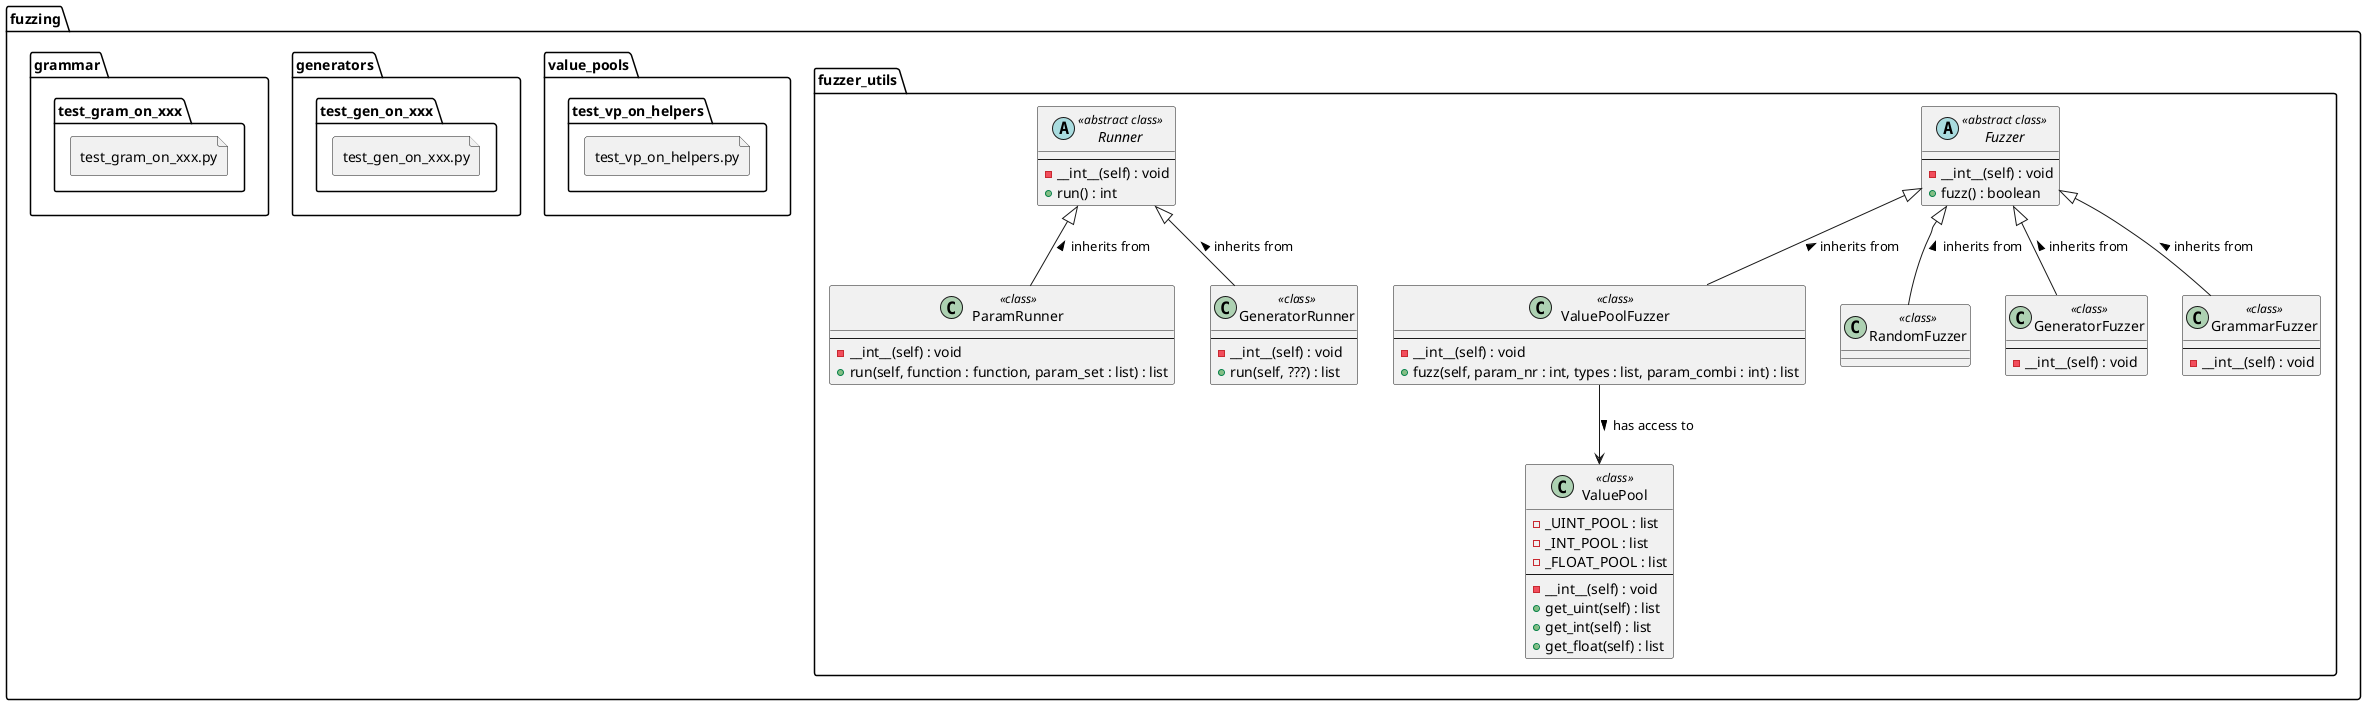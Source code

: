 @startuml fuzzer_overview
allow_mixing

package "fuzzing" as fuzzing <<Folder>> {
    package "fuzzer_utils" as FUtils <<Folder>> {

        abstract "Fuzzer" as fuzzer << abstract class >> {
            --
            - __int__(self) : void
            + fuzz() : boolean
        }

        class "ValuePoolFuzzer" as VPFuzzer << class >> {
            --
            - __int__(self) : void
            + fuzz(self, param_nr : int, types : list, param_combi : int) : list
        }
        class "RandomFuzzer" as RFuzzer << class >>
        class "GeneratorFuzzer" as GFuzzer << class >> {
            --
            - __int__(self) : void
        }
        class "GrammarFuzzer" as GrFuzzer << class >> {
            --
            - __int__(self) : void
        }

        class "ValuePool" as VPool << class >> {
            - _UINT_POOL : list
            - _INT_POOL : list
            - _FLOAT_POOL : list
            --
            - __int__(self) : void
            + get_uint(self) : list
            + get_int(self) : list
            + get_float(self) : list
        }


        abstract "Runner" as runner << abstract class >> {
            --
            - __int__(self) : void
            + run() : int
        }

        class "ParamRunner" as PRunner << class >> {
            --
            - __int__(self) : void
            + run(self, function : function, param_set : list) : list
        }

        class "GeneratorRunner" as GRunner << class >> {
            --
            - __int__(self) : void
            + run(self, ???) : list
        }
    }

    folder "value_pools" as VPools  {
        file "test_vp_on_helpers.py"
    }

    folder "generators" as generators {
        file "test_gen_on_xxx.py"
    }

    folder "grammar" as grammar {
        file "test_gram_on_xxx.py"
    }


    fuzzer <|-- VPFuzzer : inherits from <
    fuzzer <|-- RFuzzer : inherits from <
    fuzzer <|-- GrFuzzer : inherits from <
    fuzzer <|-- GFuzzer : inherits from <
    VPFuzzer --> VPool: has access to >

    runner <|-- PRunner : inherits from <
    runner <|-- GRunner : inherits from <

}
@enduml